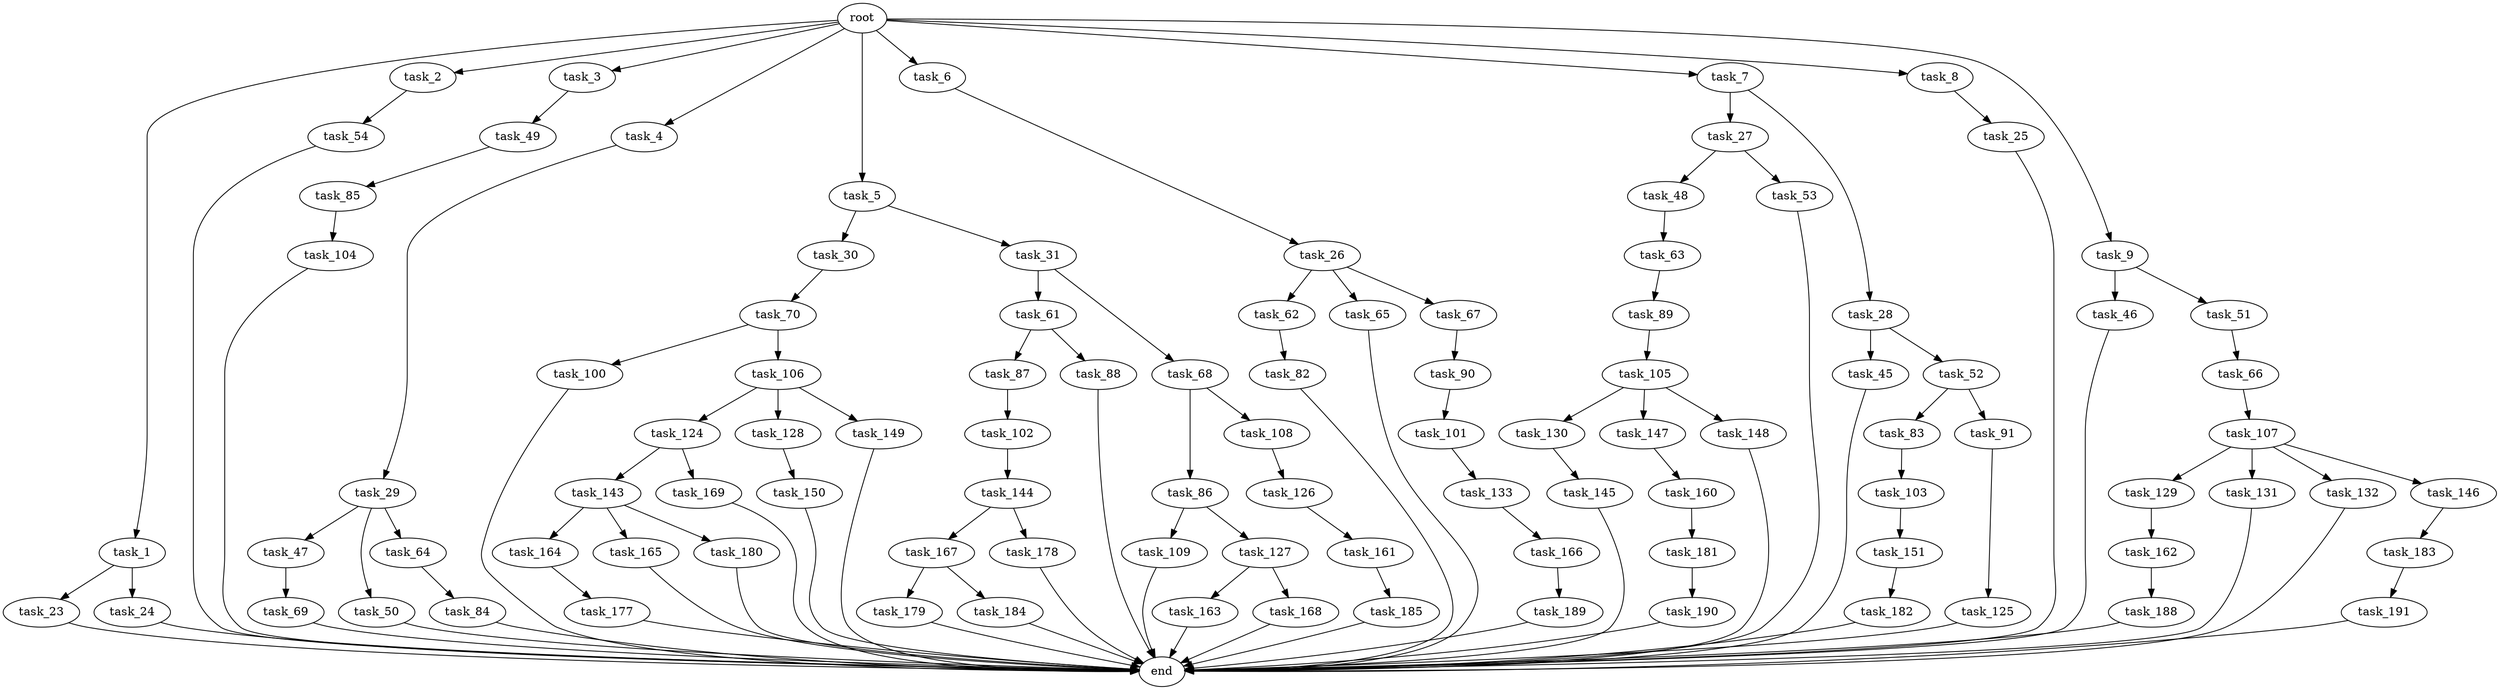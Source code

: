 digraph G {
  root [size="0.000000"];
  task_1 [size="10.240000"];
  task_2 [size="10.240000"];
  task_3 [size="10.240000"];
  task_4 [size="10.240000"];
  task_5 [size="10.240000"];
  task_6 [size="10.240000"];
  task_7 [size="10.240000"];
  task_8 [size="10.240000"];
  task_9 [size="10.240000"];
  task_23 [size="1374389534.720000"];
  task_24 [size="1374389534.720000"];
  task_25 [size="1374389534.720000"];
  task_26 [size="4209067950.080000"];
  task_27 [size="1374389534.720000"];
  task_28 [size="1374389534.720000"];
  task_29 [size="6957847019.520000"];
  task_30 [size="5497558138.880000"];
  task_31 [size="5497558138.880000"];
  task_45 [size="3092376453.120000"];
  task_46 [size="3092376453.120000"];
  task_47 [size="8589934592.000000"];
  task_48 [size="1374389534.720000"];
  task_49 [size="6957847019.520000"];
  task_50 [size="8589934592.000000"];
  task_51 [size="3092376453.120000"];
  task_52 [size="3092376453.120000"];
  task_53 [size="1374389534.720000"];
  task_54 [size="4209067950.080000"];
  task_61 [size="8589934592.000000"];
  task_62 [size="4209067950.080000"];
  task_63 [size="343597383.680000"];
  task_64 [size="8589934592.000000"];
  task_65 [size="4209067950.080000"];
  task_66 [size="5497558138.880000"];
  task_67 [size="4209067950.080000"];
  task_68 [size="8589934592.000000"];
  task_69 [size="6957847019.520000"];
  task_70 [size="2147483648.000000"];
  task_82 [size="1374389534.720000"];
  task_83 [size="773094113.280000"];
  task_84 [size="343597383.680000"];
  task_85 [size="2147483648.000000"];
  task_86 [size="6957847019.520000"];
  task_87 [size="4209067950.080000"];
  task_88 [size="4209067950.080000"];
  task_89 [size="773094113.280000"];
  task_90 [size="3092376453.120000"];
  task_91 [size="773094113.280000"];
  task_100 [size="343597383.680000"];
  task_101 [size="3092376453.120000"];
  task_102 [size="773094113.280000"];
  task_103 [size="3092376453.120000"];
  task_104 [size="3092376453.120000"];
  task_105 [size="2147483648.000000"];
  task_106 [size="343597383.680000"];
  task_107 [size="5497558138.880000"];
  task_108 [size="6957847019.520000"];
  task_109 [size="1374389534.720000"];
  task_124 [size="8589934592.000000"];
  task_125 [size="773094113.280000"];
  task_126 [size="8589934592.000000"];
  task_127 [size="1374389534.720000"];
  task_128 [size="8589934592.000000"];
  task_129 [size="773094113.280000"];
  task_130 [size="4209067950.080000"];
  task_131 [size="773094113.280000"];
  task_132 [size="773094113.280000"];
  task_133 [size="8589934592.000000"];
  task_143 [size="1374389534.720000"];
  task_144 [size="343597383.680000"];
  task_145 [size="4209067950.080000"];
  task_146 [size="773094113.280000"];
  task_147 [size="4209067950.080000"];
  task_148 [size="4209067950.080000"];
  task_149 [size="8589934592.000000"];
  task_150 [size="773094113.280000"];
  task_151 [size="8589934592.000000"];
  task_160 [size="5497558138.880000"];
  task_161 [size="1374389534.720000"];
  task_162 [size="343597383.680000"];
  task_163 [size="2147483648.000000"];
  task_164 [size="4209067950.080000"];
  task_165 [size="4209067950.080000"];
  task_166 [size="773094113.280000"];
  task_167 [size="1374389534.720000"];
  task_168 [size="2147483648.000000"];
  task_169 [size="1374389534.720000"];
  task_177 [size="8589934592.000000"];
  task_178 [size="1374389534.720000"];
  task_179 [size="1374389534.720000"];
  task_180 [size="4209067950.080000"];
  task_181 [size="6957847019.520000"];
  task_182 [size="5497558138.880000"];
  task_183 [size="5497558138.880000"];
  task_184 [size="1374389534.720000"];
  task_185 [size="343597383.680000"];
  task_188 [size="8589934592.000000"];
  task_189 [size="773094113.280000"];
  task_190 [size="6957847019.520000"];
  task_191 [size="2147483648.000000"];
  end [size="0.000000"];

  root -> task_1 [size="1.000000"];
  root -> task_2 [size="1.000000"];
  root -> task_3 [size="1.000000"];
  root -> task_4 [size="1.000000"];
  root -> task_5 [size="1.000000"];
  root -> task_6 [size="1.000000"];
  root -> task_7 [size="1.000000"];
  root -> task_8 [size="1.000000"];
  root -> task_9 [size="1.000000"];
  task_1 -> task_23 [size="134217728.000000"];
  task_1 -> task_24 [size="134217728.000000"];
  task_2 -> task_54 [size="411041792.000000"];
  task_3 -> task_49 [size="679477248.000000"];
  task_4 -> task_29 [size="679477248.000000"];
  task_5 -> task_30 [size="536870912.000000"];
  task_5 -> task_31 [size="536870912.000000"];
  task_6 -> task_26 [size="411041792.000000"];
  task_7 -> task_27 [size="134217728.000000"];
  task_7 -> task_28 [size="134217728.000000"];
  task_8 -> task_25 [size="134217728.000000"];
  task_9 -> task_46 [size="301989888.000000"];
  task_9 -> task_51 [size="301989888.000000"];
  task_23 -> end [size="1.000000"];
  task_24 -> end [size="1.000000"];
  task_25 -> end [size="1.000000"];
  task_26 -> task_62 [size="411041792.000000"];
  task_26 -> task_65 [size="411041792.000000"];
  task_26 -> task_67 [size="411041792.000000"];
  task_27 -> task_48 [size="134217728.000000"];
  task_27 -> task_53 [size="134217728.000000"];
  task_28 -> task_45 [size="301989888.000000"];
  task_28 -> task_52 [size="301989888.000000"];
  task_29 -> task_47 [size="838860800.000000"];
  task_29 -> task_50 [size="838860800.000000"];
  task_29 -> task_64 [size="838860800.000000"];
  task_30 -> task_70 [size="209715200.000000"];
  task_31 -> task_61 [size="838860800.000000"];
  task_31 -> task_68 [size="838860800.000000"];
  task_45 -> end [size="1.000000"];
  task_46 -> end [size="1.000000"];
  task_47 -> task_69 [size="679477248.000000"];
  task_48 -> task_63 [size="33554432.000000"];
  task_49 -> task_85 [size="209715200.000000"];
  task_50 -> end [size="1.000000"];
  task_51 -> task_66 [size="536870912.000000"];
  task_52 -> task_83 [size="75497472.000000"];
  task_52 -> task_91 [size="75497472.000000"];
  task_53 -> end [size="1.000000"];
  task_54 -> end [size="1.000000"];
  task_61 -> task_87 [size="411041792.000000"];
  task_61 -> task_88 [size="411041792.000000"];
  task_62 -> task_82 [size="134217728.000000"];
  task_63 -> task_89 [size="75497472.000000"];
  task_64 -> task_84 [size="33554432.000000"];
  task_65 -> end [size="1.000000"];
  task_66 -> task_107 [size="536870912.000000"];
  task_67 -> task_90 [size="301989888.000000"];
  task_68 -> task_86 [size="679477248.000000"];
  task_68 -> task_108 [size="679477248.000000"];
  task_69 -> end [size="1.000000"];
  task_70 -> task_100 [size="33554432.000000"];
  task_70 -> task_106 [size="33554432.000000"];
  task_82 -> end [size="1.000000"];
  task_83 -> task_103 [size="301989888.000000"];
  task_84 -> end [size="1.000000"];
  task_85 -> task_104 [size="301989888.000000"];
  task_86 -> task_109 [size="134217728.000000"];
  task_86 -> task_127 [size="134217728.000000"];
  task_87 -> task_102 [size="75497472.000000"];
  task_88 -> end [size="1.000000"];
  task_89 -> task_105 [size="209715200.000000"];
  task_90 -> task_101 [size="301989888.000000"];
  task_91 -> task_125 [size="75497472.000000"];
  task_100 -> end [size="1.000000"];
  task_101 -> task_133 [size="838860800.000000"];
  task_102 -> task_144 [size="33554432.000000"];
  task_103 -> task_151 [size="838860800.000000"];
  task_104 -> end [size="1.000000"];
  task_105 -> task_130 [size="411041792.000000"];
  task_105 -> task_147 [size="411041792.000000"];
  task_105 -> task_148 [size="411041792.000000"];
  task_106 -> task_124 [size="838860800.000000"];
  task_106 -> task_128 [size="838860800.000000"];
  task_106 -> task_149 [size="838860800.000000"];
  task_107 -> task_129 [size="75497472.000000"];
  task_107 -> task_131 [size="75497472.000000"];
  task_107 -> task_132 [size="75497472.000000"];
  task_107 -> task_146 [size="75497472.000000"];
  task_108 -> task_126 [size="838860800.000000"];
  task_109 -> end [size="1.000000"];
  task_124 -> task_143 [size="134217728.000000"];
  task_124 -> task_169 [size="134217728.000000"];
  task_125 -> end [size="1.000000"];
  task_126 -> task_161 [size="134217728.000000"];
  task_127 -> task_163 [size="209715200.000000"];
  task_127 -> task_168 [size="209715200.000000"];
  task_128 -> task_150 [size="75497472.000000"];
  task_129 -> task_162 [size="33554432.000000"];
  task_130 -> task_145 [size="411041792.000000"];
  task_131 -> end [size="1.000000"];
  task_132 -> end [size="1.000000"];
  task_133 -> task_166 [size="75497472.000000"];
  task_143 -> task_164 [size="411041792.000000"];
  task_143 -> task_165 [size="411041792.000000"];
  task_143 -> task_180 [size="411041792.000000"];
  task_144 -> task_167 [size="134217728.000000"];
  task_144 -> task_178 [size="134217728.000000"];
  task_145 -> end [size="1.000000"];
  task_146 -> task_183 [size="536870912.000000"];
  task_147 -> task_160 [size="536870912.000000"];
  task_148 -> end [size="1.000000"];
  task_149 -> end [size="1.000000"];
  task_150 -> end [size="1.000000"];
  task_151 -> task_182 [size="536870912.000000"];
  task_160 -> task_181 [size="679477248.000000"];
  task_161 -> task_185 [size="33554432.000000"];
  task_162 -> task_188 [size="838860800.000000"];
  task_163 -> end [size="1.000000"];
  task_164 -> task_177 [size="838860800.000000"];
  task_165 -> end [size="1.000000"];
  task_166 -> task_189 [size="75497472.000000"];
  task_167 -> task_179 [size="134217728.000000"];
  task_167 -> task_184 [size="134217728.000000"];
  task_168 -> end [size="1.000000"];
  task_169 -> end [size="1.000000"];
  task_177 -> end [size="1.000000"];
  task_178 -> end [size="1.000000"];
  task_179 -> end [size="1.000000"];
  task_180 -> end [size="1.000000"];
  task_181 -> task_190 [size="679477248.000000"];
  task_182 -> end [size="1.000000"];
  task_183 -> task_191 [size="209715200.000000"];
  task_184 -> end [size="1.000000"];
  task_185 -> end [size="1.000000"];
  task_188 -> end [size="1.000000"];
  task_189 -> end [size="1.000000"];
  task_190 -> end [size="1.000000"];
  task_191 -> end [size="1.000000"];
}
